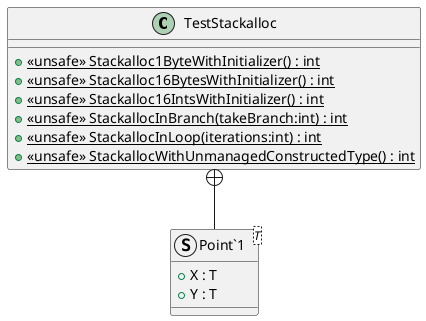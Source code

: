 @startuml
class TestStackalloc {
    + {static} <<unsafe>> Stackalloc1ByteWithInitializer() : int
    + {static} <<unsafe>> Stackalloc16BytesWithInitializer() : int
    + {static} <<unsafe>> Stackalloc16IntsWithInitializer() : int
    + {static} <<unsafe>> StackallocInBranch(takeBranch:int) : int
    + {static} <<unsafe>> StackallocInLoop(iterations:int) : int
    + {static} <<unsafe>> StackallocWithUnmanagedConstructedType() : int
}
struct "Point`1"<T> {
    + X : T
    + Y : T
}
TestStackalloc +-- "Point`1"
@enduml
